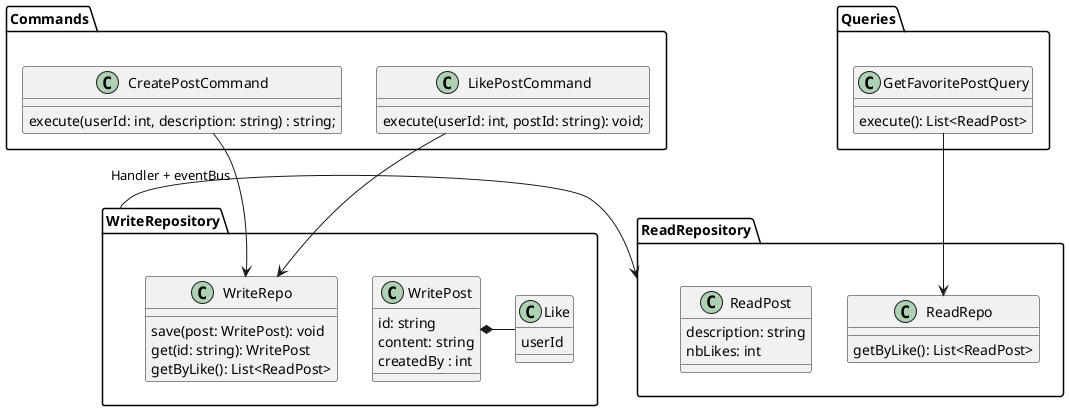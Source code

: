 @startuml
'https://plantuml.com/class-diagram

package Commands {
  class CreatePostCommand {
    execute(userId: int, description: string) : string;
  }

  class LikePostCommand {
    execute(userId: int, postId: string): void;
  }
}

package Queries {
  class GetFavoritePostQuery {
    execute(): List<ReadPost>
  }
}

package WriteRepository {
  class WriteRepo {
    save(post: WritePost): void
    get(id: string): WritePost
    getByLike(): List<ReadPost>
  }

  class WritePost {
    id: string
    content: string
    createdBy : int
  }

  class Like {
    userId
  }

  WritePost *- Like
}


package ReadRepository {
  class ReadRepo {
    getByLike(): List<ReadPost>
  }

  class ReadPost {
    description: string
    nbLikes: int
  }
}

CreatePostCommand --> WriteRepo
LikePostCommand --> WriteRepo

GetFavoritePostQuery --> ReadRepo

WriteRepository -> ReadRepository : "Handler + eventBus"

@enduml
